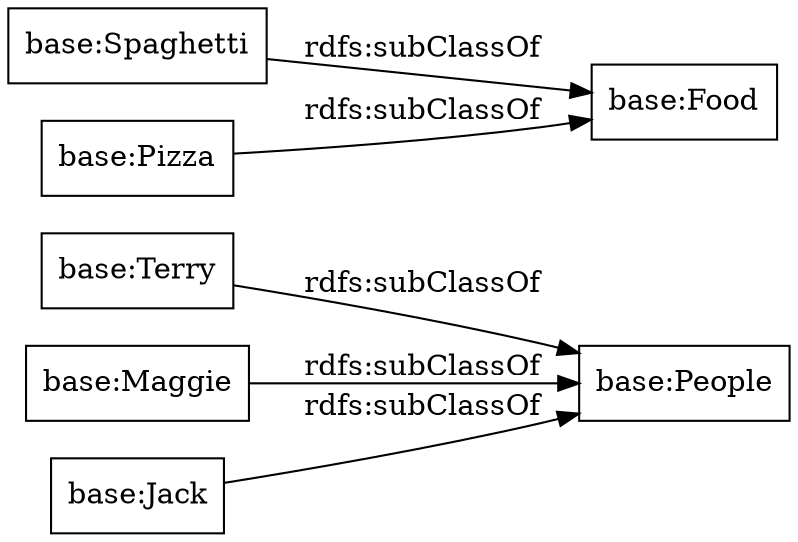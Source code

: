 digraph ar2dtool_diagram { 
rankdir=LR;
size="1000"
node [shape = rectangle, color="black"]; "base:Terry" "base:Spaghetti" "base:Pizza" "base:People" "base:Maggie" "base:Jack" "base:Food" ; /*classes style*/
	"base:Maggie" -> "base:People" [ label = "rdfs:subClassOf" ];
	"base:Spaghetti" -> "base:Food" [ label = "rdfs:subClassOf" ];
	"base:Terry" -> "base:People" [ label = "rdfs:subClassOf" ];
	"base:Pizza" -> "base:Food" [ label = "rdfs:subClassOf" ];
	"base:Jack" -> "base:People" [ label = "rdfs:subClassOf" ];

}
